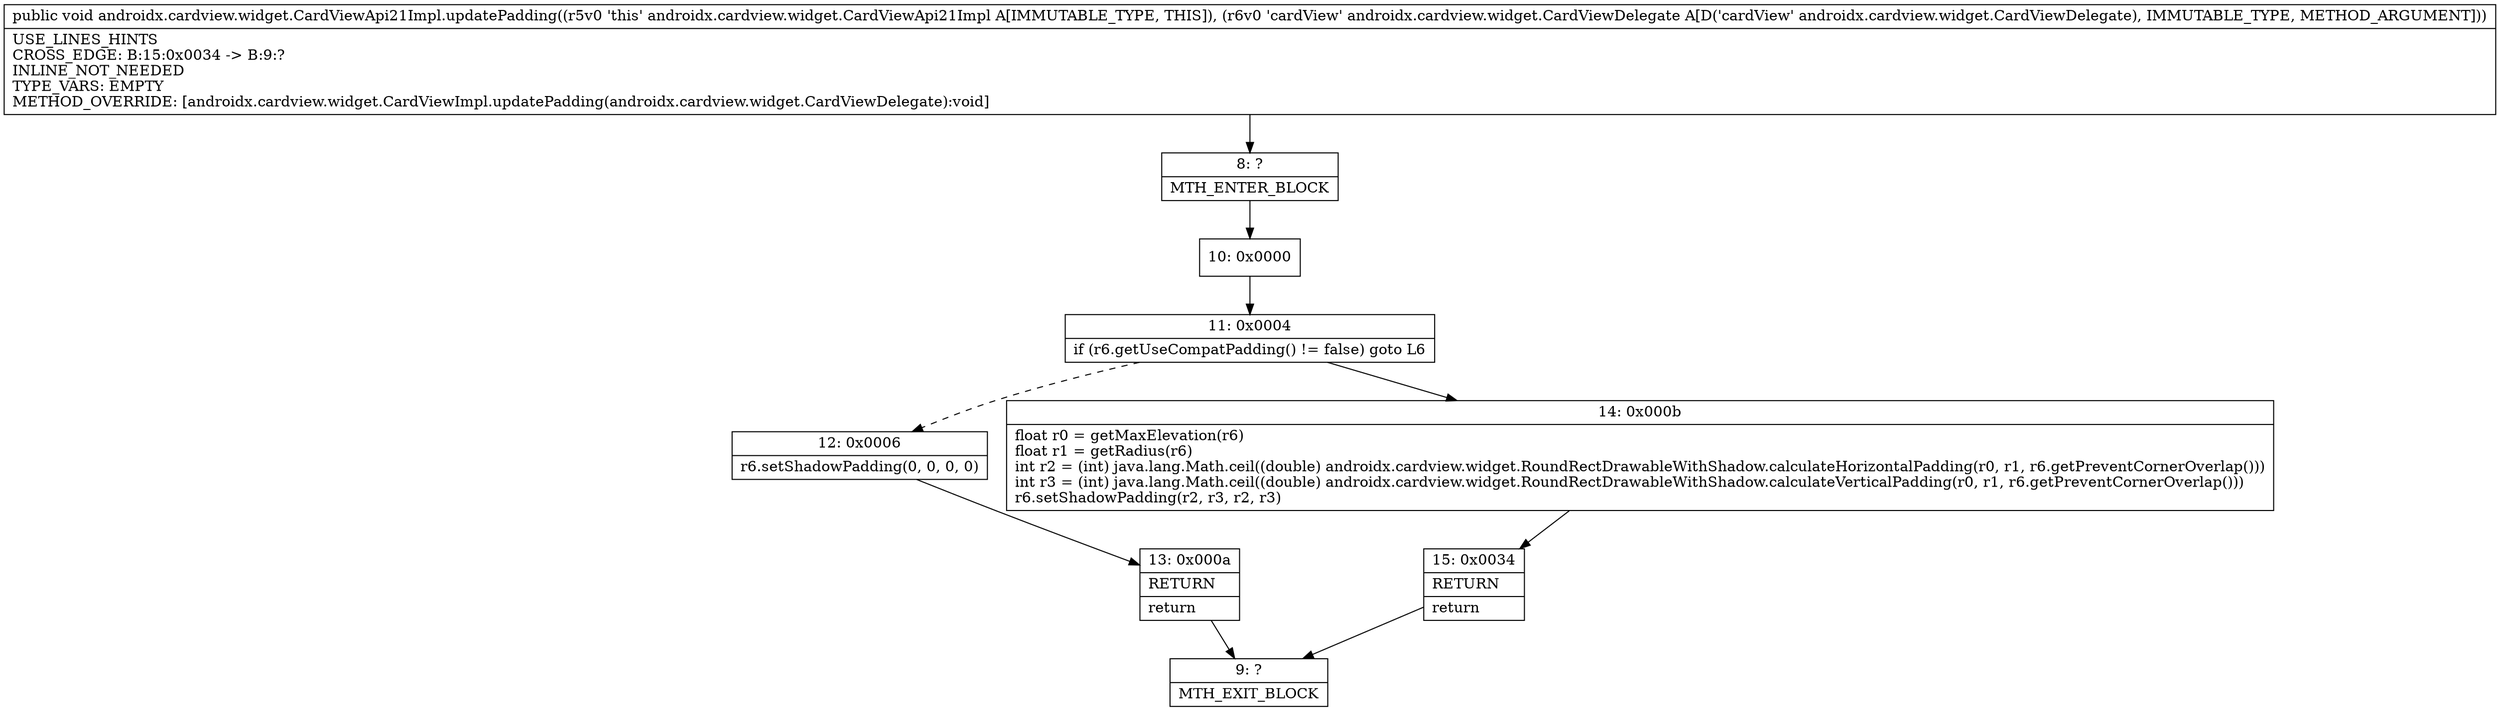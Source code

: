 digraph "CFG forandroidx.cardview.widget.CardViewApi21Impl.updatePadding(Landroidx\/cardview\/widget\/CardViewDelegate;)V" {
Node_8 [shape=record,label="{8\:\ ?|MTH_ENTER_BLOCK\l}"];
Node_10 [shape=record,label="{10\:\ 0x0000}"];
Node_11 [shape=record,label="{11\:\ 0x0004|if (r6.getUseCompatPadding() != false) goto L6\l}"];
Node_12 [shape=record,label="{12\:\ 0x0006|r6.setShadowPadding(0, 0, 0, 0)\l}"];
Node_13 [shape=record,label="{13\:\ 0x000a|RETURN\l|return\l}"];
Node_9 [shape=record,label="{9\:\ ?|MTH_EXIT_BLOCK\l}"];
Node_14 [shape=record,label="{14\:\ 0x000b|float r0 = getMaxElevation(r6)\lfloat r1 = getRadius(r6)\lint r2 = (int) java.lang.Math.ceil((double) androidx.cardview.widget.RoundRectDrawableWithShadow.calculateHorizontalPadding(r0, r1, r6.getPreventCornerOverlap()))\lint r3 = (int) java.lang.Math.ceil((double) androidx.cardview.widget.RoundRectDrawableWithShadow.calculateVerticalPadding(r0, r1, r6.getPreventCornerOverlap()))\lr6.setShadowPadding(r2, r3, r2, r3)\l}"];
Node_15 [shape=record,label="{15\:\ 0x0034|RETURN\l|return\l}"];
MethodNode[shape=record,label="{public void androidx.cardview.widget.CardViewApi21Impl.updatePadding((r5v0 'this' androidx.cardview.widget.CardViewApi21Impl A[IMMUTABLE_TYPE, THIS]), (r6v0 'cardView' androidx.cardview.widget.CardViewDelegate A[D('cardView' androidx.cardview.widget.CardViewDelegate), IMMUTABLE_TYPE, METHOD_ARGUMENT]))  | USE_LINES_HINTS\lCROSS_EDGE: B:15:0x0034 \-\> B:9:?\lINLINE_NOT_NEEDED\lTYPE_VARS: EMPTY\lMETHOD_OVERRIDE: [androidx.cardview.widget.CardViewImpl.updatePadding(androidx.cardview.widget.CardViewDelegate):void]\l}"];
MethodNode -> Node_8;Node_8 -> Node_10;
Node_10 -> Node_11;
Node_11 -> Node_12[style=dashed];
Node_11 -> Node_14;
Node_12 -> Node_13;
Node_13 -> Node_9;
Node_14 -> Node_15;
Node_15 -> Node_9;
}

